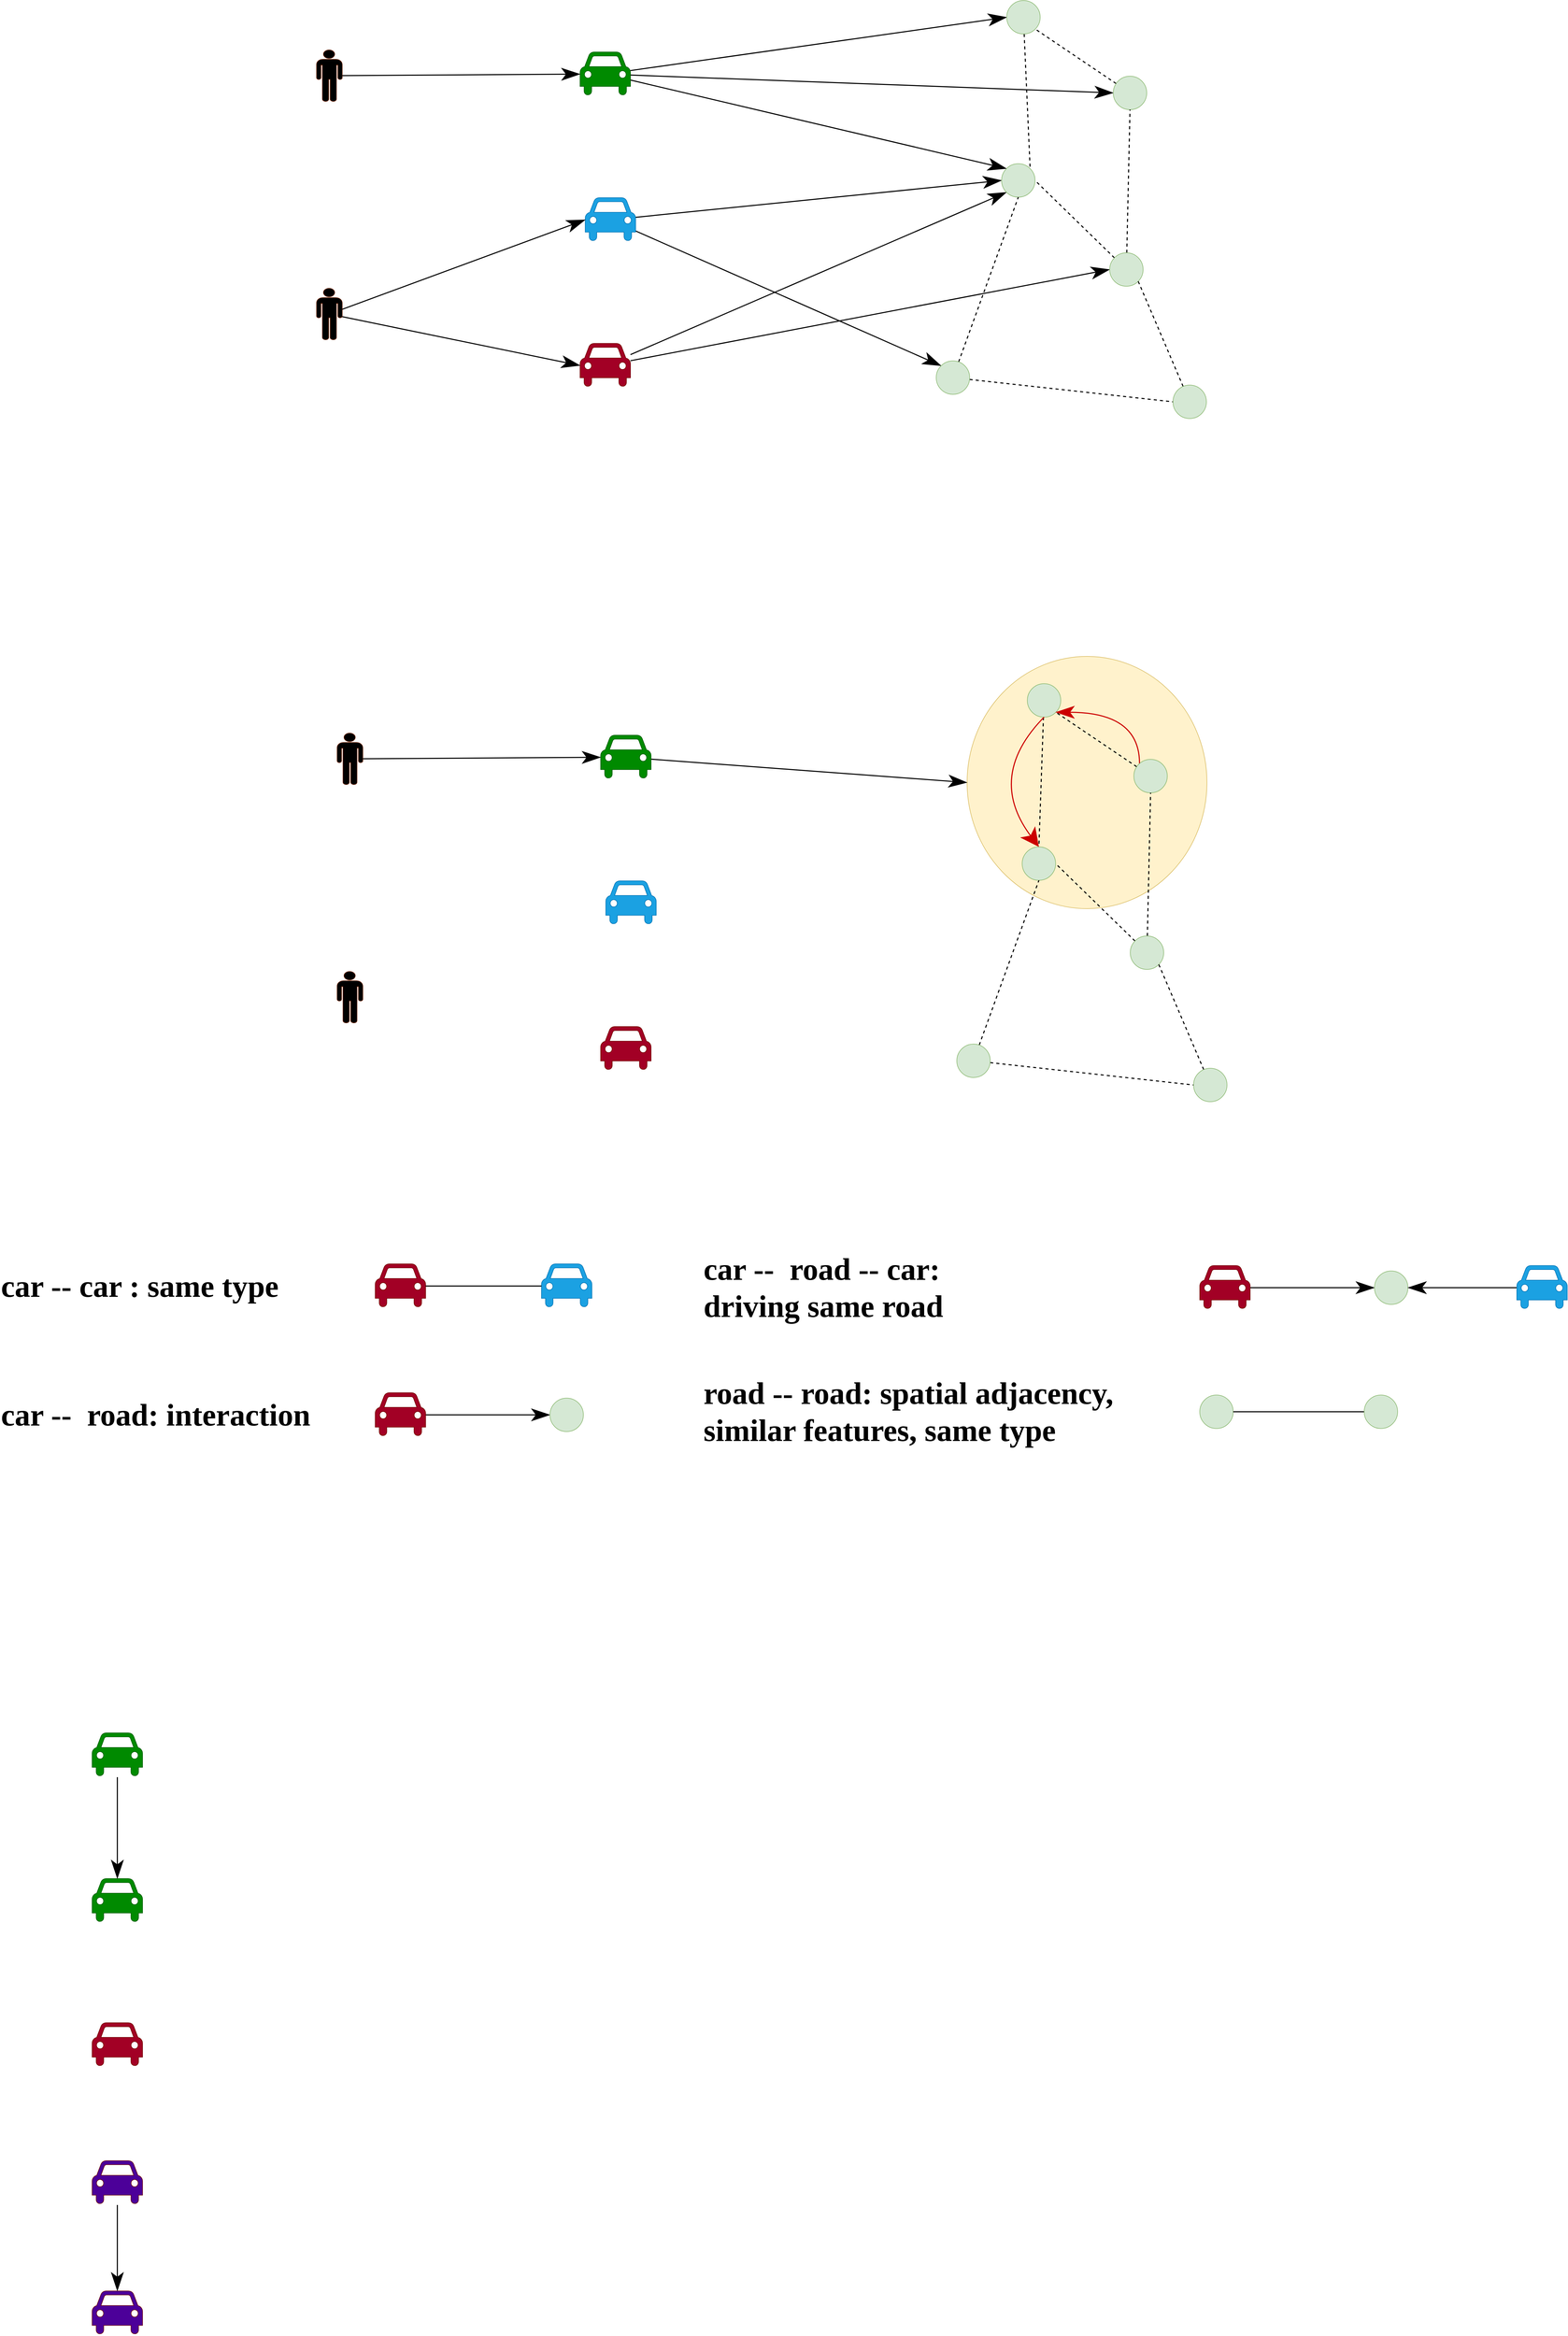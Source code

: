 <mxfile version="22.1.3" type="github">
  <diagram name="第 1 页" id="gaFfF_mDjwk7JS_uykfW">
    <mxGraphModel dx="11697" dy="4943" grid="0" gridSize="10" guides="1" tooltips="1" connect="1" arrows="1" fold="1" page="0" pageScale="1" pageWidth="827" pageHeight="1169" math="0" shadow="0">
      <root>
        <mxCell id="0" />
        <mxCell id="1" parent="0" />
        <mxCell id="HMkb-jYR5Unx9Mky4R0m-95" value="" style="ellipse;whiteSpace=wrap;html=1;fontFamily=Helvetica;fontSize=11;fillColor=#fff2cc;strokeColor=#d6b656;" vertex="1" parent="1">
          <mxGeometry x="-5437" y="-1496" width="466" height="490" as="geometry" />
        </mxCell>
        <mxCell id="HMkb-jYR5Unx9Mky4R0m-28" style="edgeStyle=none;shape=connector;rounded=0;orthogonalLoop=1;jettySize=auto;html=1;entryX=0;entryY=0.5;entryDx=0;entryDy=0;labelBackgroundColor=default;strokeColor=default;strokeWidth=2;align=center;verticalAlign=middle;fontFamily=Helvetica;fontSize=11;fontColor=default;endArrow=classicThin;endFill=1;startArrow=none;startFill=0;endSize=30;startSize=16;" edge="1" parent="1" source="HMkb-jYR5Unx9Mky4R0m-12" target="HMkb-jYR5Unx9Mky4R0m-15">
          <mxGeometry relative="1" as="geometry" />
        </mxCell>
        <mxCell id="HMkb-jYR5Unx9Mky4R0m-29" style="edgeStyle=none;shape=connector;rounded=0;orthogonalLoop=1;jettySize=auto;html=1;entryX=0;entryY=0.5;entryDx=0;entryDy=0;labelBackgroundColor=default;strokeColor=default;strokeWidth=2;align=center;verticalAlign=middle;fontFamily=Helvetica;fontSize=11;fontColor=default;startArrow=none;startFill=0;endArrow=classicThin;endFill=1;startSize=16;endSize=30;" edge="1" parent="1" source="HMkb-jYR5Unx9Mky4R0m-12" target="HMkb-jYR5Unx9Mky4R0m-16">
          <mxGeometry relative="1" as="geometry" />
        </mxCell>
        <mxCell id="HMkb-jYR5Unx9Mky4R0m-66" style="edgeStyle=none;shape=connector;rounded=0;orthogonalLoop=1;jettySize=auto;html=1;entryX=0;entryY=0;entryDx=0;entryDy=0;labelBackgroundColor=default;strokeColor=default;strokeWidth=2;align=center;verticalAlign=middle;fontFamily=Helvetica;fontSize=11;fontColor=default;startArrow=none;startFill=0;endArrow=classicThin;endFill=1;startSize=16;endSize=30;" edge="1" parent="1" source="HMkb-jYR5Unx9Mky4R0m-12" target="HMkb-jYR5Unx9Mky4R0m-17">
          <mxGeometry relative="1" as="geometry" />
        </mxCell>
        <mxCell id="HMkb-jYR5Unx9Mky4R0m-12" value="" style="shape=mxgraph.signs.transportation.car_4;html=1;pointerEvents=1;fillColor=#008a00;strokeColor=#005700;verticalLabelPosition=bottom;verticalAlign=top;align=center;fontColor=#ffffff;" vertex="1" parent="1">
          <mxGeometry x="-6189" y="-2670" width="98" height="86" as="geometry" />
        </mxCell>
        <mxCell id="HMkb-jYR5Unx9Mky4R0m-30" style="edgeStyle=none;shape=connector;rounded=0;orthogonalLoop=1;jettySize=auto;html=1;entryX=0;entryY=0.5;entryDx=0;entryDy=0;labelBackgroundColor=default;strokeColor=default;strokeWidth=2;align=center;verticalAlign=middle;fontFamily=Helvetica;fontSize=11;fontColor=default;startArrow=none;startFill=0;endArrow=classicThin;endFill=1;startSize=16;endSize=30;" edge="1" parent="1" source="HMkb-jYR5Unx9Mky4R0m-13" target="HMkb-jYR5Unx9Mky4R0m-17">
          <mxGeometry relative="1" as="geometry" />
        </mxCell>
        <mxCell id="HMkb-jYR5Unx9Mky4R0m-31" style="edgeStyle=none;shape=connector;rounded=0;orthogonalLoop=1;jettySize=auto;html=1;entryX=0;entryY=0;entryDx=0;entryDy=0;labelBackgroundColor=default;strokeColor=default;strokeWidth=2;align=center;verticalAlign=middle;fontFamily=Helvetica;fontSize=11;fontColor=default;startArrow=none;startFill=0;endArrow=classicThin;endFill=1;startSize=16;endSize=30;" edge="1" parent="1" source="HMkb-jYR5Unx9Mky4R0m-13" target="HMkb-jYR5Unx9Mky4R0m-19">
          <mxGeometry relative="1" as="geometry" />
        </mxCell>
        <mxCell id="HMkb-jYR5Unx9Mky4R0m-13" value="" style="shape=mxgraph.signs.transportation.car_4;html=1;pointerEvents=1;fillColor=#1ba1e2;strokeColor=#006EAF;verticalLabelPosition=bottom;verticalAlign=top;align=center;fontColor=#ffffff;" vertex="1" parent="1">
          <mxGeometry x="-6179" y="-2387" width="98" height="86" as="geometry" />
        </mxCell>
        <mxCell id="HMkb-jYR5Unx9Mky4R0m-32" style="edgeStyle=none;shape=connector;rounded=0;orthogonalLoop=1;jettySize=auto;html=1;entryX=0;entryY=0.5;entryDx=0;entryDy=0;labelBackgroundColor=default;strokeColor=default;strokeWidth=2;align=center;verticalAlign=middle;fontFamily=Helvetica;fontSize=11;fontColor=default;startArrow=none;startFill=0;endArrow=classicThin;endFill=1;startSize=16;endSize=30;" edge="1" parent="1" source="HMkb-jYR5Unx9Mky4R0m-14" target="HMkb-jYR5Unx9Mky4R0m-18">
          <mxGeometry relative="1" as="geometry" />
        </mxCell>
        <mxCell id="HMkb-jYR5Unx9Mky4R0m-33" style="edgeStyle=none;shape=connector;rounded=0;orthogonalLoop=1;jettySize=auto;html=1;entryX=0;entryY=1;entryDx=0;entryDy=0;labelBackgroundColor=default;strokeColor=default;strokeWidth=2;align=center;verticalAlign=middle;fontFamily=Helvetica;fontSize=11;fontColor=default;startArrow=none;startFill=0;endArrow=classicThin;endFill=1;startSize=16;endSize=30;" edge="1" parent="1" source="HMkb-jYR5Unx9Mky4R0m-14" target="HMkb-jYR5Unx9Mky4R0m-17">
          <mxGeometry relative="1" as="geometry" />
        </mxCell>
        <mxCell id="HMkb-jYR5Unx9Mky4R0m-14" value="" style="shape=mxgraph.signs.transportation.car_4;html=1;pointerEvents=1;fillColor=#a20025;strokeColor=#6F0000;verticalLabelPosition=bottom;verticalAlign=top;align=center;fontColor=#ffffff;" vertex="1" parent="1">
          <mxGeometry x="-6189" y="-2104" width="98" height="86" as="geometry" />
        </mxCell>
        <mxCell id="HMkb-jYR5Unx9Mky4R0m-27" style="edgeStyle=none;shape=connector;rounded=0;orthogonalLoop=1;jettySize=auto;html=1;entryX=1;entryY=0;entryDx=0;entryDy=0;dashed=1;labelBackgroundColor=default;strokeColor=default;strokeWidth=2;align=center;verticalAlign=middle;fontFamily=Helvetica;fontSize=11;fontColor=default;endArrow=none;endFill=0;" edge="1" parent="1" source="HMkb-jYR5Unx9Mky4R0m-15" target="HMkb-jYR5Unx9Mky4R0m-17">
          <mxGeometry relative="1" as="geometry" />
        </mxCell>
        <mxCell id="HMkb-jYR5Unx9Mky4R0m-15" value="" style="ellipse;whiteSpace=wrap;html=1;aspect=fixed;fillColor=#d5e8d4;strokeColor=#82b366;" vertex="1" parent="1">
          <mxGeometry x="-5360" y="-2770" width="65" height="65" as="geometry" />
        </mxCell>
        <mxCell id="HMkb-jYR5Unx9Mky4R0m-26" style="edgeStyle=none;shape=connector;rounded=0;orthogonalLoop=1;jettySize=auto;html=1;entryX=1;entryY=1;entryDx=0;entryDy=0;dashed=1;labelBackgroundColor=default;strokeColor=default;strokeWidth=2;align=center;verticalAlign=middle;fontFamily=Helvetica;fontSize=11;fontColor=default;endArrow=none;endFill=0;" edge="1" parent="1" source="HMkb-jYR5Unx9Mky4R0m-16" target="HMkb-jYR5Unx9Mky4R0m-15">
          <mxGeometry relative="1" as="geometry" />
        </mxCell>
        <mxCell id="HMkb-jYR5Unx9Mky4R0m-16" value="" style="ellipse;whiteSpace=wrap;html=1;aspect=fixed;fillColor=#d5e8d4;strokeColor=#82b366;" vertex="1" parent="1">
          <mxGeometry x="-5153" y="-2623" width="65" height="65" as="geometry" />
        </mxCell>
        <mxCell id="HMkb-jYR5Unx9Mky4R0m-17" value="" style="ellipse;whiteSpace=wrap;html=1;aspect=fixed;fillColor=#d5e8d4;strokeColor=#82b366;" vertex="1" parent="1">
          <mxGeometry x="-5370" y="-2453" width="65" height="65" as="geometry" />
        </mxCell>
        <mxCell id="HMkb-jYR5Unx9Mky4R0m-24" style="edgeStyle=none;shape=connector;rounded=0;orthogonalLoop=1;jettySize=auto;html=1;entryX=1;entryY=0.5;entryDx=0;entryDy=0;dashed=1;labelBackgroundColor=default;strokeColor=default;strokeWidth=2;align=center;verticalAlign=middle;fontFamily=Helvetica;fontSize=11;fontColor=default;endArrow=none;endFill=0;" edge="1" parent="1" source="HMkb-jYR5Unx9Mky4R0m-18" target="HMkb-jYR5Unx9Mky4R0m-17">
          <mxGeometry relative="1" as="geometry" />
        </mxCell>
        <mxCell id="HMkb-jYR5Unx9Mky4R0m-25" style="edgeStyle=none;shape=connector;rounded=0;orthogonalLoop=1;jettySize=auto;html=1;entryX=0.5;entryY=1;entryDx=0;entryDy=0;dashed=1;labelBackgroundColor=default;strokeColor=default;strokeWidth=2;align=center;verticalAlign=middle;fontFamily=Helvetica;fontSize=11;fontColor=default;endArrow=none;endFill=0;" edge="1" parent="1" source="HMkb-jYR5Unx9Mky4R0m-18" target="HMkb-jYR5Unx9Mky4R0m-16">
          <mxGeometry relative="1" as="geometry" />
        </mxCell>
        <mxCell id="HMkb-jYR5Unx9Mky4R0m-18" value="" style="ellipse;whiteSpace=wrap;html=1;aspect=fixed;fillColor=#d5e8d4;strokeColor=#82b366;" vertex="1" parent="1">
          <mxGeometry x="-5160" y="-2280" width="65" height="65" as="geometry" />
        </mxCell>
        <mxCell id="HMkb-jYR5Unx9Mky4R0m-21" style="rounded=0;orthogonalLoop=1;jettySize=auto;html=1;entryX=0.5;entryY=1;entryDx=0;entryDy=0;endArrow=none;endFill=0;strokeWidth=2;dashed=1;" edge="1" parent="1" source="HMkb-jYR5Unx9Mky4R0m-19" target="HMkb-jYR5Unx9Mky4R0m-17">
          <mxGeometry relative="1" as="geometry" />
        </mxCell>
        <mxCell id="HMkb-jYR5Unx9Mky4R0m-22" style="edgeStyle=none;shape=connector;rounded=0;orthogonalLoop=1;jettySize=auto;html=1;entryX=0;entryY=0.5;entryDx=0;entryDy=0;dashed=1;labelBackgroundColor=default;strokeColor=default;strokeWidth=2;align=center;verticalAlign=middle;fontFamily=Helvetica;fontSize=11;fontColor=default;endArrow=none;endFill=0;" edge="1" parent="1" source="HMkb-jYR5Unx9Mky4R0m-19" target="HMkb-jYR5Unx9Mky4R0m-20">
          <mxGeometry relative="1" as="geometry" />
        </mxCell>
        <mxCell id="HMkb-jYR5Unx9Mky4R0m-19" value="" style="ellipse;whiteSpace=wrap;html=1;aspect=fixed;fillColor=#d5e8d4;strokeColor=#82b366;" vertex="1" parent="1">
          <mxGeometry x="-5497" y="-2070" width="65" height="65" as="geometry" />
        </mxCell>
        <mxCell id="HMkb-jYR5Unx9Mky4R0m-23" style="edgeStyle=none;shape=connector;rounded=0;orthogonalLoop=1;jettySize=auto;html=1;entryX=1;entryY=1;entryDx=0;entryDy=0;dashed=1;labelBackgroundColor=default;strokeColor=default;strokeWidth=2;align=center;verticalAlign=middle;fontFamily=Helvetica;fontSize=11;fontColor=default;endArrow=none;endFill=0;" edge="1" parent="1" source="HMkb-jYR5Unx9Mky4R0m-20" target="HMkb-jYR5Unx9Mky4R0m-18">
          <mxGeometry relative="1" as="geometry" />
        </mxCell>
        <mxCell id="HMkb-jYR5Unx9Mky4R0m-20" value="" style="ellipse;whiteSpace=wrap;html=1;aspect=fixed;fillColor=#d5e8d4;strokeColor=#82b366;" vertex="1" parent="1">
          <mxGeometry x="-5037" y="-2023" width="65" height="65" as="geometry" />
        </mxCell>
        <mxCell id="HMkb-jYR5Unx9Mky4R0m-34" value="" style="shape=mxgraph.signs.people.man_1;html=1;pointerEvents=1;fillColor=#000000;strokeColor=#6D1F00;verticalLabelPosition=bottom;verticalAlign=top;align=center;fontFamily=Helvetica;fontSize=11;fontColor=#ffffff;" vertex="1" parent="1">
          <mxGeometry x="-6701" y="-2674" width="50" height="100" as="geometry" />
        </mxCell>
        <mxCell id="HMkb-jYR5Unx9Mky4R0m-35" value="" style="shape=mxgraph.signs.people.man_1;html=1;pointerEvents=1;fillColor=#000000;strokeColor=#6D1F00;verticalLabelPosition=bottom;verticalAlign=top;align=center;fontFamily=Helvetica;fontSize=11;fontColor=#ffffff;" vertex="1" parent="1">
          <mxGeometry x="-6701" y="-2211" width="50" height="100" as="geometry" />
        </mxCell>
        <mxCell id="HMkb-jYR5Unx9Mky4R0m-36" style="edgeStyle=none;shape=connector;rounded=0;orthogonalLoop=1;jettySize=auto;html=1;entryX=0;entryY=0.5;entryDx=0;entryDy=0;entryPerimeter=0;labelBackgroundColor=default;strokeColor=default;strokeWidth=2;align=center;verticalAlign=middle;fontFamily=Helvetica;fontSize=11;fontColor=default;startArrow=none;startFill=0;endArrow=classicThin;endFill=1;startSize=16;endSize=30;" edge="1" parent="1" source="HMkb-jYR5Unx9Mky4R0m-35" target="HMkb-jYR5Unx9Mky4R0m-13">
          <mxGeometry relative="1" as="geometry" />
        </mxCell>
        <mxCell id="HMkb-jYR5Unx9Mky4R0m-37" style="edgeStyle=none;shape=connector;rounded=0;orthogonalLoop=1;jettySize=auto;html=1;entryX=0;entryY=0.5;entryDx=0;entryDy=0;entryPerimeter=0;labelBackgroundColor=default;strokeColor=default;strokeWidth=2;align=center;verticalAlign=middle;fontFamily=Helvetica;fontSize=11;fontColor=default;startArrow=none;startFill=0;endArrow=classicThin;endFill=1;startSize=16;endSize=30;" edge="1" parent="1" source="HMkb-jYR5Unx9Mky4R0m-35" target="HMkb-jYR5Unx9Mky4R0m-14">
          <mxGeometry relative="1" as="geometry" />
        </mxCell>
        <mxCell id="HMkb-jYR5Unx9Mky4R0m-38" style="edgeStyle=none;shape=connector;rounded=0;orthogonalLoop=1;jettySize=auto;html=1;entryX=0;entryY=0.5;entryDx=0;entryDy=0;entryPerimeter=0;labelBackgroundColor=default;strokeColor=default;strokeWidth=2;align=center;verticalAlign=middle;fontFamily=Helvetica;fontSize=11;fontColor=default;startArrow=none;startFill=0;endArrow=classicThin;endFill=1;startSize=16;endSize=30;" edge="1" parent="1" source="HMkb-jYR5Unx9Mky4R0m-34" target="HMkb-jYR5Unx9Mky4R0m-12">
          <mxGeometry relative="1" as="geometry" />
        </mxCell>
        <mxCell id="HMkb-jYR5Unx9Mky4R0m-96" style="edgeStyle=none;shape=connector;rounded=0;orthogonalLoop=1;jettySize=auto;html=1;entryX=0;entryY=0.5;entryDx=0;entryDy=0;labelBackgroundColor=default;strokeColor=default;strokeWidth=2;align=center;verticalAlign=middle;fontFamily=Helvetica;fontSize=11;fontColor=default;startArrow=none;startFill=0;endArrow=classicThin;endFill=1;startSize=16;endSize=30;" edge="1" parent="1" source="HMkb-jYR5Unx9Mky4R0m-70" target="HMkb-jYR5Unx9Mky4R0m-95">
          <mxGeometry relative="1" as="geometry" />
        </mxCell>
        <mxCell id="HMkb-jYR5Unx9Mky4R0m-70" value="" style="shape=mxgraph.signs.transportation.car_4;html=1;pointerEvents=1;fillColor=#008a00;strokeColor=#005700;verticalLabelPosition=bottom;verticalAlign=top;align=center;fontColor=#ffffff;" vertex="1" parent="1">
          <mxGeometry x="-6149" y="-1343" width="98" height="86" as="geometry" />
        </mxCell>
        <mxCell id="HMkb-jYR5Unx9Mky4R0m-73" value="" style="shape=mxgraph.signs.transportation.car_4;html=1;pointerEvents=1;fillColor=#1ba1e2;strokeColor=#006EAF;verticalLabelPosition=bottom;verticalAlign=top;align=center;fontColor=#ffffff;" vertex="1" parent="1">
          <mxGeometry x="-6139" y="-1060" width="98" height="86" as="geometry" />
        </mxCell>
        <mxCell id="HMkb-jYR5Unx9Mky4R0m-76" value="" style="shape=mxgraph.signs.transportation.car_4;html=1;pointerEvents=1;fillColor=#a20025;strokeColor=#6F0000;verticalLabelPosition=bottom;verticalAlign=top;align=center;fontColor=#ffffff;" vertex="1" parent="1">
          <mxGeometry x="-6149" y="-777" width="98" height="86" as="geometry" />
        </mxCell>
        <mxCell id="HMkb-jYR5Unx9Mky4R0m-77" style="edgeStyle=none;shape=connector;rounded=0;orthogonalLoop=1;jettySize=auto;html=1;entryX=0.5;entryY=0;entryDx=0;entryDy=0;dashed=1;labelBackgroundColor=default;strokeColor=default;strokeWidth=2;align=center;verticalAlign=middle;fontFamily=Helvetica;fontSize=11;fontColor=default;endArrow=none;endFill=0;" edge="1" parent="1" source="HMkb-jYR5Unx9Mky4R0m-78" target="HMkb-jYR5Unx9Mky4R0m-81">
          <mxGeometry relative="1" as="geometry" />
        </mxCell>
        <mxCell id="HMkb-jYR5Unx9Mky4R0m-78" value="" style="ellipse;whiteSpace=wrap;html=1;aspect=fixed;fillColor=#d5e8d4;strokeColor=#82b366;" vertex="1" parent="1">
          <mxGeometry x="-5320" y="-1443" width="65" height="65" as="geometry" />
        </mxCell>
        <mxCell id="HMkb-jYR5Unx9Mky4R0m-79" style="edgeStyle=none;shape=connector;rounded=0;orthogonalLoop=1;jettySize=auto;html=1;entryX=1;entryY=1;entryDx=0;entryDy=0;dashed=1;labelBackgroundColor=default;strokeColor=default;strokeWidth=2;align=center;verticalAlign=middle;fontFamily=Helvetica;fontSize=11;fontColor=default;endArrow=none;endFill=0;" edge="1" parent="1" source="HMkb-jYR5Unx9Mky4R0m-80" target="HMkb-jYR5Unx9Mky4R0m-78">
          <mxGeometry relative="1" as="geometry" />
        </mxCell>
        <mxCell id="HMkb-jYR5Unx9Mky4R0m-97" style="edgeStyle=orthogonalEdgeStyle;shape=connector;rounded=0;orthogonalLoop=1;jettySize=auto;html=1;entryX=1;entryY=1;entryDx=0;entryDy=0;labelBackgroundColor=default;strokeColor=#CC0000;strokeWidth=2;align=center;verticalAlign=middle;fontFamily=Helvetica;fontSize=11;fontColor=default;startArrow=none;startFill=0;endArrow=classicThin;endFill=1;startSize=16;endSize=30;curved=1;" edge="1" parent="1" source="HMkb-jYR5Unx9Mky4R0m-80" target="HMkb-jYR5Unx9Mky4R0m-78">
          <mxGeometry relative="1" as="geometry">
            <Array as="points">
              <mxPoint x="-5102" y="-1387" />
            </Array>
          </mxGeometry>
        </mxCell>
        <mxCell id="HMkb-jYR5Unx9Mky4R0m-80" value="" style="ellipse;whiteSpace=wrap;html=1;aspect=fixed;fillColor=#d5e8d4;strokeColor=#82b366;" vertex="1" parent="1">
          <mxGeometry x="-5113" y="-1296" width="65" height="65" as="geometry" />
        </mxCell>
        <mxCell id="HMkb-jYR5Unx9Mky4R0m-81" value="" style="ellipse;whiteSpace=wrap;html=1;aspect=fixed;fillColor=#d5e8d4;strokeColor=#82b366;" vertex="1" parent="1">
          <mxGeometry x="-5330" y="-1126" width="65" height="65" as="geometry" />
        </mxCell>
        <mxCell id="HMkb-jYR5Unx9Mky4R0m-82" style="edgeStyle=none;shape=connector;rounded=0;orthogonalLoop=1;jettySize=auto;html=1;entryX=1;entryY=0.5;entryDx=0;entryDy=0;dashed=1;labelBackgroundColor=default;strokeColor=default;strokeWidth=2;align=center;verticalAlign=middle;fontFamily=Helvetica;fontSize=11;fontColor=default;endArrow=none;endFill=0;" edge="1" parent="1" source="HMkb-jYR5Unx9Mky4R0m-84" target="HMkb-jYR5Unx9Mky4R0m-81">
          <mxGeometry relative="1" as="geometry" />
        </mxCell>
        <mxCell id="HMkb-jYR5Unx9Mky4R0m-83" style="edgeStyle=none;shape=connector;rounded=0;orthogonalLoop=1;jettySize=auto;html=1;entryX=0.5;entryY=1;entryDx=0;entryDy=0;dashed=1;labelBackgroundColor=default;strokeColor=default;strokeWidth=2;align=center;verticalAlign=middle;fontFamily=Helvetica;fontSize=11;fontColor=default;endArrow=none;endFill=0;" edge="1" parent="1" source="HMkb-jYR5Unx9Mky4R0m-84" target="HMkb-jYR5Unx9Mky4R0m-80">
          <mxGeometry relative="1" as="geometry" />
        </mxCell>
        <mxCell id="HMkb-jYR5Unx9Mky4R0m-84" value="" style="ellipse;whiteSpace=wrap;html=1;aspect=fixed;fillColor=#d5e8d4;strokeColor=#82b366;" vertex="1" parent="1">
          <mxGeometry x="-5120" y="-953" width="65" height="65" as="geometry" />
        </mxCell>
        <mxCell id="HMkb-jYR5Unx9Mky4R0m-85" style="rounded=0;orthogonalLoop=1;jettySize=auto;html=1;entryX=0.5;entryY=1;entryDx=0;entryDy=0;endArrow=none;endFill=0;strokeWidth=2;dashed=1;" edge="1" parent="1" source="HMkb-jYR5Unx9Mky4R0m-87" target="HMkb-jYR5Unx9Mky4R0m-81">
          <mxGeometry relative="1" as="geometry" />
        </mxCell>
        <mxCell id="HMkb-jYR5Unx9Mky4R0m-86" style="edgeStyle=none;shape=connector;rounded=0;orthogonalLoop=1;jettySize=auto;html=1;entryX=0;entryY=0.5;entryDx=0;entryDy=0;dashed=1;labelBackgroundColor=default;strokeColor=default;strokeWidth=2;align=center;verticalAlign=middle;fontFamily=Helvetica;fontSize=11;fontColor=default;endArrow=none;endFill=0;" edge="1" parent="1" source="HMkb-jYR5Unx9Mky4R0m-87" target="HMkb-jYR5Unx9Mky4R0m-89">
          <mxGeometry relative="1" as="geometry" />
        </mxCell>
        <mxCell id="HMkb-jYR5Unx9Mky4R0m-87" value="" style="ellipse;whiteSpace=wrap;html=1;aspect=fixed;fillColor=#d5e8d4;strokeColor=#82b366;" vertex="1" parent="1">
          <mxGeometry x="-5457" y="-743" width="65" height="65" as="geometry" />
        </mxCell>
        <mxCell id="HMkb-jYR5Unx9Mky4R0m-88" style="edgeStyle=none;shape=connector;rounded=0;orthogonalLoop=1;jettySize=auto;html=1;entryX=1;entryY=1;entryDx=0;entryDy=0;dashed=1;labelBackgroundColor=default;strokeColor=default;strokeWidth=2;align=center;verticalAlign=middle;fontFamily=Helvetica;fontSize=11;fontColor=default;endArrow=none;endFill=0;" edge="1" parent="1" source="HMkb-jYR5Unx9Mky4R0m-89" target="HMkb-jYR5Unx9Mky4R0m-84">
          <mxGeometry relative="1" as="geometry" />
        </mxCell>
        <mxCell id="HMkb-jYR5Unx9Mky4R0m-89" value="" style="ellipse;whiteSpace=wrap;html=1;aspect=fixed;fillColor=#d5e8d4;strokeColor=#82b366;" vertex="1" parent="1">
          <mxGeometry x="-4997" y="-696" width="65" height="65" as="geometry" />
        </mxCell>
        <mxCell id="HMkb-jYR5Unx9Mky4R0m-90" value="" style="shape=mxgraph.signs.people.man_1;html=1;pointerEvents=1;fillColor=#000000;strokeColor=#6D1F00;verticalLabelPosition=bottom;verticalAlign=top;align=center;fontFamily=Helvetica;fontSize=11;fontColor=#ffffff;" vertex="1" parent="1">
          <mxGeometry x="-6661" y="-1347" width="50" height="100" as="geometry" />
        </mxCell>
        <mxCell id="HMkb-jYR5Unx9Mky4R0m-91" value="" style="shape=mxgraph.signs.people.man_1;html=1;pointerEvents=1;fillColor=#000000;strokeColor=#6D1F00;verticalLabelPosition=bottom;verticalAlign=top;align=center;fontFamily=Helvetica;fontSize=11;fontColor=#ffffff;" vertex="1" parent="1">
          <mxGeometry x="-6661" y="-884" width="50" height="100" as="geometry" />
        </mxCell>
        <mxCell id="HMkb-jYR5Unx9Mky4R0m-94" style="edgeStyle=none;shape=connector;rounded=0;orthogonalLoop=1;jettySize=auto;html=1;entryX=0;entryY=0.5;entryDx=0;entryDy=0;entryPerimeter=0;labelBackgroundColor=default;strokeColor=default;strokeWidth=2;align=center;verticalAlign=middle;fontFamily=Helvetica;fontSize=11;fontColor=default;startArrow=none;startFill=0;endArrow=classicThin;endFill=1;startSize=16;endSize=30;" edge="1" parent="1" source="HMkb-jYR5Unx9Mky4R0m-90" target="HMkb-jYR5Unx9Mky4R0m-70">
          <mxGeometry relative="1" as="geometry" />
        </mxCell>
        <mxCell id="HMkb-jYR5Unx9Mky4R0m-107" value="" style="curved=1;endArrow=classic;html=1;rounded=0;labelBackgroundColor=default;strokeColor=#CC0000;strokeWidth=2;align=center;verticalAlign=middle;fontFamily=Helvetica;fontSize=11;fontColor=default;startSize=16;endSize=30;shape=connector;entryX=0.5;entryY=0;entryDx=0;entryDy=0;exitX=0.5;exitY=1;exitDx=0;exitDy=0;" edge="1" parent="1" source="HMkb-jYR5Unx9Mky4R0m-78" target="HMkb-jYR5Unx9Mky4R0m-81">
          <mxGeometry width="50" height="50" relative="1" as="geometry">
            <mxPoint x="-5528" y="-1061" as="sourcePoint" />
            <mxPoint x="-5478" y="-1111" as="targetPoint" />
            <Array as="points">
              <mxPoint x="-5400" y="-1263" />
            </Array>
          </mxGeometry>
        </mxCell>
        <mxCell id="HMkb-jYR5Unx9Mky4R0m-108" value="" style="shape=mxgraph.signs.transportation.car_4;html=1;pointerEvents=1;fillColor=#a20025;strokeColor=#6F0000;verticalLabelPosition=bottom;verticalAlign=top;align=center;fontColor=#ffffff;" vertex="1" parent="1">
          <mxGeometry x="-6587" y="-316" width="98" height="86" as="geometry" />
        </mxCell>
        <mxCell id="HMkb-jYR5Unx9Mky4R0m-109" value="" style="shape=mxgraph.signs.transportation.car_4;html=1;pointerEvents=1;fillColor=#1ba1e2;strokeColor=#006EAF;verticalLabelPosition=bottom;verticalAlign=top;align=center;fontColor=#ffffff;" vertex="1" parent="1">
          <mxGeometry x="-6264" y="-316" width="98" height="86" as="geometry" />
        </mxCell>
        <mxCell id="HMkb-jYR5Unx9Mky4R0m-110" value="&lt;font size=&quot;1&quot; face=&quot;Times New Roman&quot;&gt;&lt;b style=&quot;font-size: 60px;&quot;&gt;car -- car : same type&lt;/b&gt;&lt;/font&gt;" style="text;html=1;strokeColor=none;fillColor=none;align=left;verticalAlign=middle;whiteSpace=wrap;rounded=0;fontSize=11;fontFamily=Helvetica;fontColor=default;" vertex="1" parent="1">
          <mxGeometry x="-7316" y="-352.25" width="595" height="158.5" as="geometry" />
        </mxCell>
        <mxCell id="HMkb-jYR5Unx9Mky4R0m-111" value="&lt;font size=&quot;1&quot; face=&quot;Times New Roman&quot;&gt;&lt;b style=&quot;font-size: 60px;&quot;&gt;car --&amp;nbsp; road: interaction&amp;nbsp;&lt;/b&gt;&lt;/font&gt;" style="text;html=1;strokeColor=none;fillColor=none;align=left;verticalAlign=middle;whiteSpace=wrap;rounded=0;fontSize=11;fontFamily=Helvetica;fontColor=default;" vertex="1" parent="1">
          <mxGeometry x="-7316" y="-102" width="655" height="158.5" as="geometry" />
        </mxCell>
        <mxCell id="HMkb-jYR5Unx9Mky4R0m-112" value="&lt;font size=&quot;1&quot; face=&quot;Times New Roman&quot;&gt;&lt;b style=&quot;font-size: 60px;&quot;&gt;car --&amp;nbsp; road -- car: driving same road&lt;/b&gt;&lt;/font&gt;" style="text;html=1;strokeColor=none;fillColor=none;align=left;verticalAlign=middle;whiteSpace=wrap;rounded=0;fontSize=11;fontFamily=Helvetica;fontColor=default;" vertex="1" parent="1">
          <mxGeometry x="-5951" y="-349" width="655" height="158.5" as="geometry" />
        </mxCell>
        <mxCell id="HMkb-jYR5Unx9Mky4R0m-113" value="&lt;font size=&quot;1&quot; face=&quot;Times New Roman&quot;&gt;&lt;b style=&quot;font-size: 60px;&quot;&gt;road -- road: spatial adjacency, similar features, same type&lt;/b&gt;&lt;/font&gt;" style="text;html=1;strokeColor=none;fillColor=none;align=left;verticalAlign=middle;whiteSpace=wrap;rounded=0;fontSize=11;fontFamily=Helvetica;fontColor=default;" vertex="1" parent="1">
          <mxGeometry x="-5951" y="-108" width="841" height="158.5" as="geometry" />
        </mxCell>
        <mxCell id="HMkb-jYR5Unx9Mky4R0m-117" style="edgeStyle=none;shape=connector;rounded=0;orthogonalLoop=1;jettySize=auto;html=1;entryX=0;entryY=0.5;entryDx=0;entryDy=0;labelBackgroundColor=default;strokeColor=default;strokeWidth=2;align=center;verticalAlign=middle;fontFamily=Helvetica;fontSize=11;fontColor=default;startArrow=none;startFill=0;endArrow=classicThin;endFill=1;startSize=16;endSize=30;" edge="1" parent="1" source="HMkb-jYR5Unx9Mky4R0m-114" target="HMkb-jYR5Unx9Mky4R0m-115">
          <mxGeometry relative="1" as="geometry" />
        </mxCell>
        <mxCell id="HMkb-jYR5Unx9Mky4R0m-114" value="" style="shape=mxgraph.signs.transportation.car_4;html=1;pointerEvents=1;fillColor=#a20025;strokeColor=#6F0000;verticalLabelPosition=bottom;verticalAlign=top;align=center;fontColor=#ffffff;" vertex="1" parent="1">
          <mxGeometry x="-6587" y="-65.75" width="98" height="86" as="geometry" />
        </mxCell>
        <mxCell id="HMkb-jYR5Unx9Mky4R0m-115" value="" style="ellipse;whiteSpace=wrap;html=1;aspect=fixed;fillColor=#d5e8d4;strokeColor=#82b366;" vertex="1" parent="1">
          <mxGeometry x="-6247.5" y="-55.25" width="65" height="65" as="geometry" />
        </mxCell>
        <mxCell id="HMkb-jYR5Unx9Mky4R0m-116" style="edgeStyle=none;shape=connector;rounded=0;orthogonalLoop=1;jettySize=auto;html=1;entryX=0;entryY=0.5;entryDx=0;entryDy=0;entryPerimeter=0;labelBackgroundColor=default;strokeColor=default;strokeWidth=2;align=center;verticalAlign=middle;fontFamily=Helvetica;fontSize=11;fontColor=default;startArrow=none;startFill=0;endArrow=none;endFill=0;startSize=16;endSize=30;" edge="1" parent="1" source="HMkb-jYR5Unx9Mky4R0m-108" target="HMkb-jYR5Unx9Mky4R0m-109">
          <mxGeometry relative="1" as="geometry" />
        </mxCell>
        <mxCell id="HMkb-jYR5Unx9Mky4R0m-118" style="edgeStyle=none;shape=connector;rounded=0;orthogonalLoop=1;jettySize=auto;html=1;entryX=0;entryY=0.5;entryDx=0;entryDy=0;labelBackgroundColor=default;strokeColor=default;strokeWidth=2;align=center;verticalAlign=middle;fontFamily=Helvetica;fontSize=11;fontColor=default;startArrow=none;startFill=0;endArrow=classicThin;endFill=1;startSize=16;endSize=30;" edge="1" parent="1" source="HMkb-jYR5Unx9Mky4R0m-119" target="HMkb-jYR5Unx9Mky4R0m-120">
          <mxGeometry relative="1" as="geometry" />
        </mxCell>
        <mxCell id="HMkb-jYR5Unx9Mky4R0m-119" value="" style="shape=mxgraph.signs.transportation.car_4;html=1;pointerEvents=1;fillColor=#a20025;strokeColor=#6F0000;verticalLabelPosition=bottom;verticalAlign=top;align=center;fontColor=#ffffff;" vertex="1" parent="1">
          <mxGeometry x="-4985" y="-312.75" width="98" height="86" as="geometry" />
        </mxCell>
        <mxCell id="HMkb-jYR5Unx9Mky4R0m-120" value="" style="ellipse;whiteSpace=wrap;html=1;aspect=fixed;fillColor=#d5e8d4;strokeColor=#82b366;" vertex="1" parent="1">
          <mxGeometry x="-4645.5" y="-302.25" width="65" height="65" as="geometry" />
        </mxCell>
        <mxCell id="HMkb-jYR5Unx9Mky4R0m-122" style="edgeStyle=none;shape=connector;rounded=0;orthogonalLoop=1;jettySize=auto;html=1;entryX=1;entryY=0.5;entryDx=0;entryDy=0;labelBackgroundColor=default;strokeColor=default;strokeWidth=2;align=center;verticalAlign=middle;fontFamily=Helvetica;fontSize=11;fontColor=default;startArrow=none;startFill=0;endArrow=classicThin;endFill=1;startSize=16;endSize=30;" edge="1" parent="1" source="HMkb-jYR5Unx9Mky4R0m-121" target="HMkb-jYR5Unx9Mky4R0m-120">
          <mxGeometry relative="1" as="geometry" />
        </mxCell>
        <mxCell id="HMkb-jYR5Unx9Mky4R0m-121" value="" style="shape=mxgraph.signs.transportation.car_4;html=1;pointerEvents=1;fillColor=#1ba1e2;strokeColor=#006EAF;verticalLabelPosition=bottom;verticalAlign=top;align=center;fontColor=#ffffff;" vertex="1" parent="1">
          <mxGeometry x="-4369" y="-312.75" width="98" height="86" as="geometry" />
        </mxCell>
        <mxCell id="HMkb-jYR5Unx9Mky4R0m-123" value="" style="ellipse;whiteSpace=wrap;html=1;aspect=fixed;fillColor=#d5e8d4;strokeColor=#82b366;" vertex="1" parent="1">
          <mxGeometry x="-4985" y="-61.25" width="65" height="65" as="geometry" />
        </mxCell>
        <mxCell id="HMkb-jYR5Unx9Mky4R0m-125" style="edgeStyle=none;shape=connector;rounded=0;orthogonalLoop=1;jettySize=auto;html=1;entryX=1;entryY=0.5;entryDx=0;entryDy=0;labelBackgroundColor=default;strokeColor=default;strokeWidth=2;align=center;verticalAlign=middle;fontFamily=Helvetica;fontSize=11;fontColor=default;startArrow=none;startFill=0;endArrow=none;endFill=0;startSize=16;endSize=30;" edge="1" parent="1" source="HMkb-jYR5Unx9Mky4R0m-124" target="HMkb-jYR5Unx9Mky4R0m-123">
          <mxGeometry relative="1" as="geometry" />
        </mxCell>
        <mxCell id="HMkb-jYR5Unx9Mky4R0m-124" value="" style="ellipse;whiteSpace=wrap;html=1;aspect=fixed;fillColor=#d5e8d4;strokeColor=#82b366;" vertex="1" parent="1">
          <mxGeometry x="-4665.5" y="-61.25" width="65" height="65" as="geometry" />
        </mxCell>
        <mxCell id="HMkb-jYR5Unx9Mky4R0m-126" value="" style="shape=mxgraph.signs.transportation.car_4;html=1;pointerEvents=1;fillColor=#008a00;strokeColor=#005700;verticalLabelPosition=bottom;verticalAlign=top;align=center;fontColor=#ffffff;" vertex="1" parent="1">
          <mxGeometry x="-7137" y="595" width="98" height="86" as="geometry" />
        </mxCell>
        <mxCell id="HMkb-jYR5Unx9Mky4R0m-127" value="" style="shape=mxgraph.signs.transportation.car_4;html=1;pointerEvents=1;fillColor=#008a00;strokeColor=#005700;verticalLabelPosition=bottom;verticalAlign=top;align=center;fontColor=#ffffff;" vertex="1" parent="1">
          <mxGeometry x="-7137" y="878" width="98" height="86" as="geometry" />
        </mxCell>
        <mxCell id="HMkb-jYR5Unx9Mky4R0m-128" value="" style="shape=mxgraph.signs.transportation.car_4;html=1;pointerEvents=1;fillColor=#a20025;strokeColor=#6F0000;verticalLabelPosition=bottom;verticalAlign=top;align=center;fontColor=#ffffff;" vertex="1" parent="1">
          <mxGeometry x="-7137" y="1158" width="98" height="86" as="geometry" />
        </mxCell>
        <mxCell id="HMkb-jYR5Unx9Mky4R0m-129" value="" style="shape=mxgraph.signs.transportation.car_4;html=1;pointerEvents=1;fillColor=#4C0099;strokeColor=#6F0000;verticalLabelPosition=bottom;verticalAlign=top;align=center;fontColor=#ffffff;" vertex="1" parent="1">
          <mxGeometry x="-7137" y="1426" width="98" height="86" as="geometry" />
        </mxCell>
        <mxCell id="HMkb-jYR5Unx9Mky4R0m-130" value="" style="shape=mxgraph.signs.transportation.car_4;html=1;pointerEvents=1;fillColor=#4C0099;strokeColor=#6F0000;verticalLabelPosition=bottom;verticalAlign=top;align=center;fontColor=#ffffff;" vertex="1" parent="1">
          <mxGeometry x="-7137" y="1679" width="98" height="86" as="geometry" />
        </mxCell>
        <mxCell id="HMkb-jYR5Unx9Mky4R0m-131" style="edgeStyle=none;shape=connector;rounded=0;orthogonalLoop=1;jettySize=auto;html=1;entryX=0.5;entryY=0;entryDx=0;entryDy=0;entryPerimeter=0;labelBackgroundColor=default;strokeColor=default;strokeWidth=2;align=center;verticalAlign=middle;fontFamily=Helvetica;fontSize=11;fontColor=default;startArrow=none;startFill=0;endArrow=classicThin;endFill=1;startSize=16;endSize=30;" edge="1" parent="1" source="HMkb-jYR5Unx9Mky4R0m-129" target="HMkb-jYR5Unx9Mky4R0m-130">
          <mxGeometry relative="1" as="geometry" />
        </mxCell>
        <mxCell id="HMkb-jYR5Unx9Mky4R0m-132" style="edgeStyle=none;shape=connector;rounded=0;orthogonalLoop=1;jettySize=auto;html=1;entryX=0.5;entryY=0;entryDx=0;entryDy=0;entryPerimeter=0;labelBackgroundColor=default;strokeColor=default;strokeWidth=2;align=center;verticalAlign=middle;fontFamily=Helvetica;fontSize=11;fontColor=default;startArrow=none;startFill=0;endArrow=classicThin;endFill=1;startSize=16;endSize=30;" edge="1" parent="1" source="HMkb-jYR5Unx9Mky4R0m-126" target="HMkb-jYR5Unx9Mky4R0m-127">
          <mxGeometry relative="1" as="geometry" />
        </mxCell>
      </root>
    </mxGraphModel>
  </diagram>
</mxfile>
